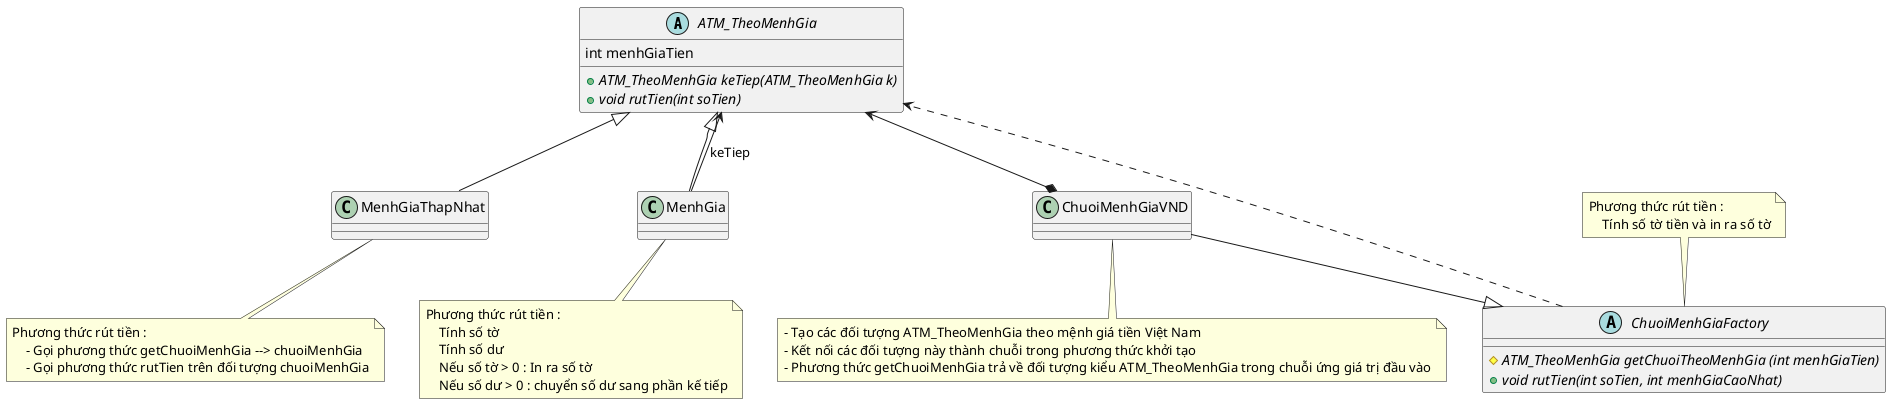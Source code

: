 @startuml

abstract class ATM_TheoMenhGia{
    int menhGiaTien
    +{abstract} ATM_TheoMenhGia keTiep(ATM_TheoMenhGia k)
    +{abstract} void rutTien(int soTien)
}
abstract ChuoiMenhGiaFactory{
    #{abstract} ATM_TheoMenhGia getChuoiTheoMenhGia (int menhGiaTien)
    +{abstract} void rutTien(int soTien, int menhGiaCaoNhat)
}

ATM_TheoMenhGia <|-- MenhGiaThapNhat
ATM_TheoMenhGia <|-- MenhGia
MenhGia --> ATM_TheoMenhGia: keTiep
ATM_TheoMenhGia <--* ChuoiMenhGiaVND
ChuoiMenhGiaVND --|> ChuoiMenhGiaFactory
ChuoiMenhGiaFactory ..> ATM_TheoMenhGia

note top of ChuoiMenhGiaFactory
    Phương thức rút tiền :
        Tính số tờ tiền và in ra số tờ
end note

note bottom of ChuoiMenhGiaVND
    - Tạo các đối tượng ATM_TheoMenhGia theo mệnh giá tiền Việt Nam
    - Kết nối các đối tượng này thành chuỗi trong phương thức khởi tạo
    - Phương thức getChuoiMenhGia trả về đối tượng kiểu ATM_TheoMenhGia trong chuỗi ứng giá trị đầu vào
end note

note bottom of MenhGiaThapNhat
    Phương thức rút tiền :
        - Gọi phương thức getChuoiMenhGia --> chuoiMenhGia
        - Gọi phương thức rutTien trên đối tượng chuoiMenhGia
end note

note bottom of MenhGia
    Phương thức rút tiền :
        Tính số tờ
        Tính số dư
        Nếu số tờ > 0 : In ra số tờ
        Nếu số dư > 0 : chuyển số dư sang phần kế tiếp
end note

@enduml